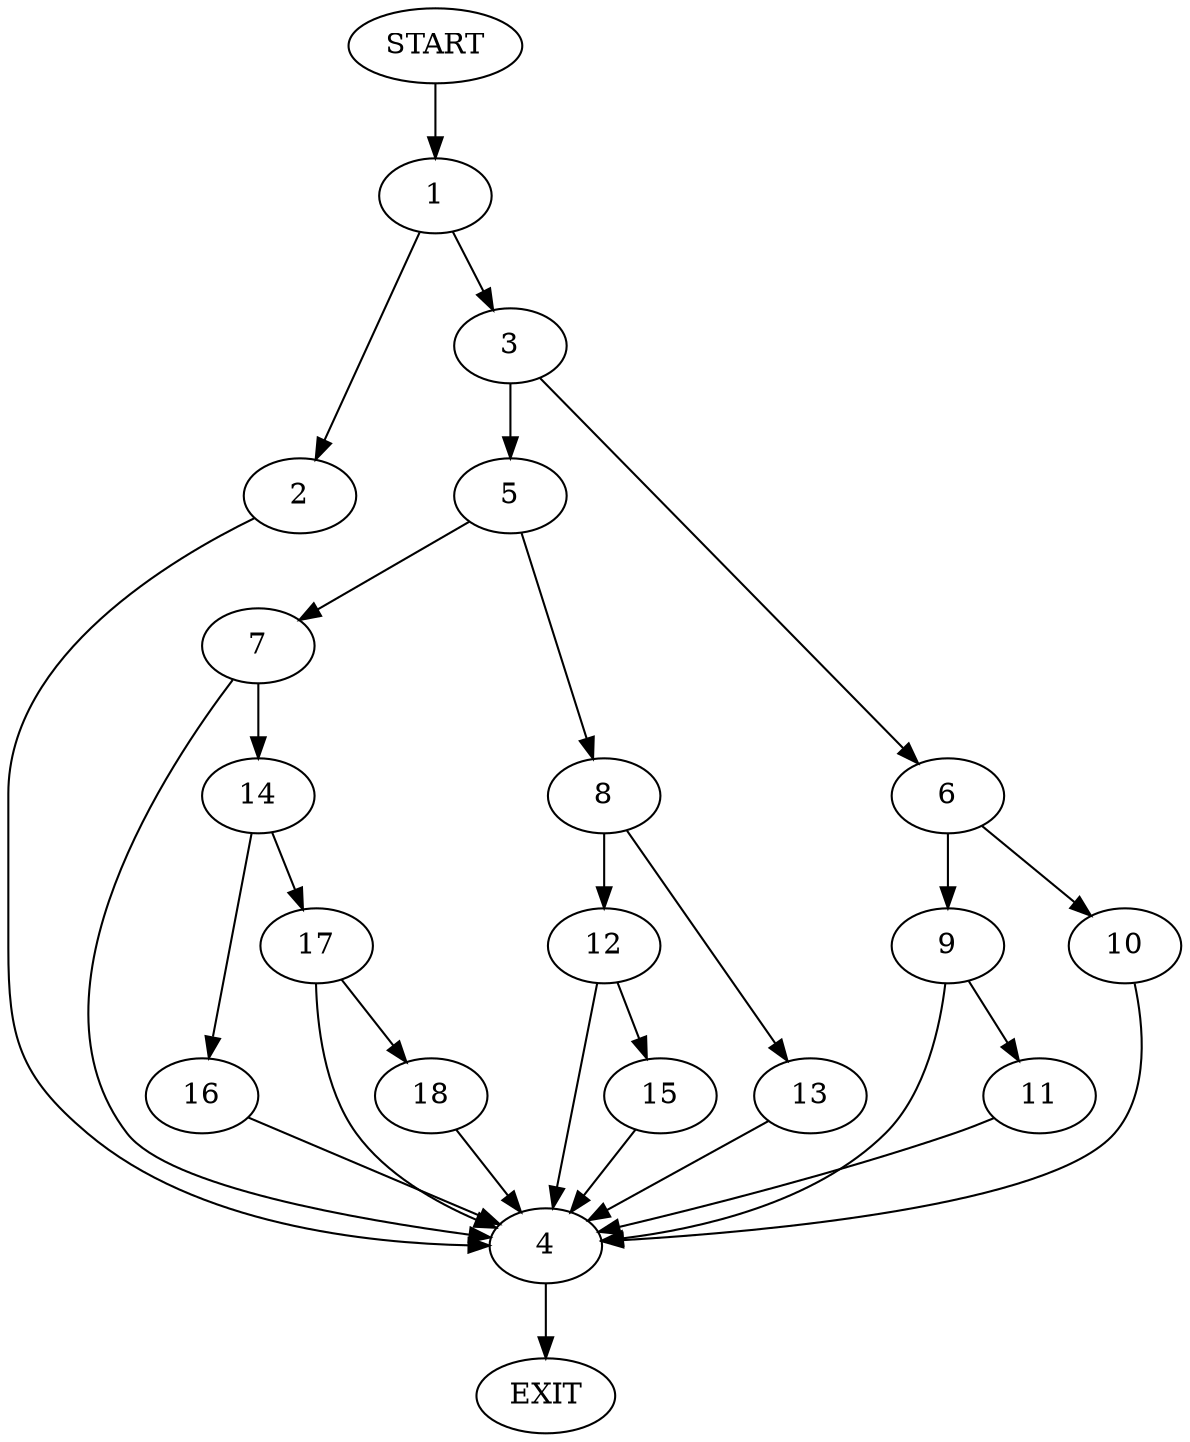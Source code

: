 digraph {
0 [label="START"]
19 [label="EXIT"]
0 -> 1
1 -> 2
1 -> 3
2 -> 4
3 -> 5
3 -> 6
4 -> 19
5 -> 7
5 -> 8
6 -> 9
6 -> 10
9 -> 4
9 -> 11
10 -> 4
11 -> 4
8 -> 12
8 -> 13
7 -> 14
7 -> 4
12 -> 15
12 -> 4
13 -> 4
15 -> 4
14 -> 16
14 -> 17
16 -> 4
17 -> 18
17 -> 4
18 -> 4
}
